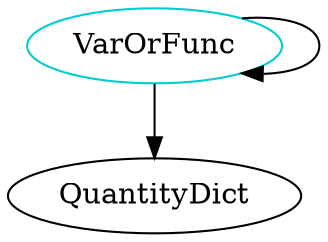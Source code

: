 digraph varorfunc{
VarOrFunc -> QuantityDict;
VarOrFunc -> VarOrFunc;
VarOrFunc	[shape=oval, color=cyan3, label="VarOrFunc"];
}
